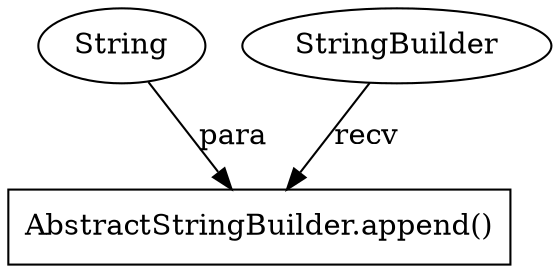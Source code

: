 digraph "7104" {
1 [label="AbstractStringBuilder.append()" shape=box]
2 [label="String" shape=ellipse]
3 [label="StringBuilder" shape=ellipse]
2 -> 1 [label="para"];
3 -> 1 [label="recv"];
}